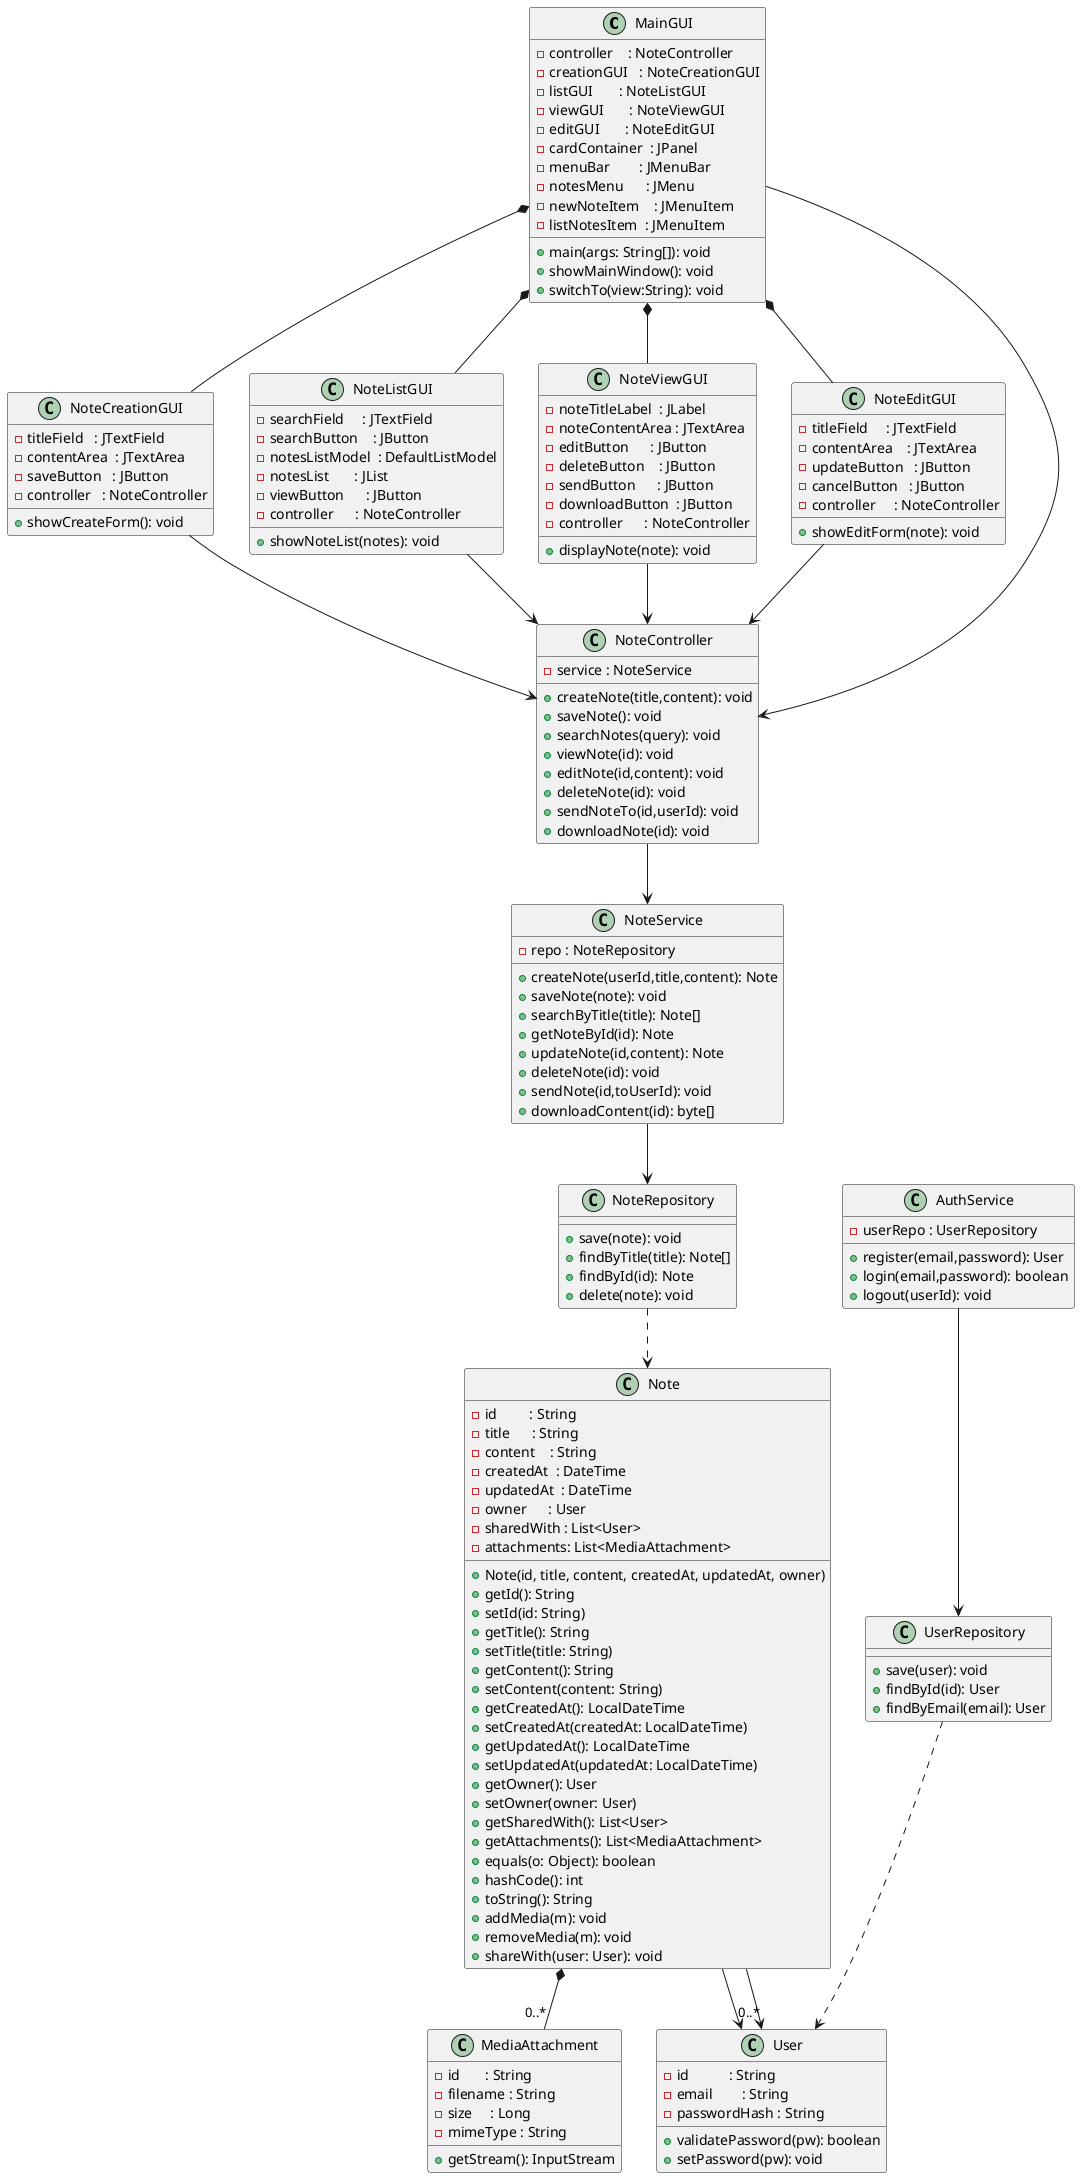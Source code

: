 @startuml
class MainGUI {
  - controller    : NoteController
  - creationGUI   : NoteCreationGUI
  - listGUI       : NoteListGUI
  - viewGUI       : NoteViewGUI
  - editGUI       : NoteEditGUI
  - cardContainer  : JPanel
  - menuBar        : JMenuBar
  - notesMenu      : JMenu
  - newNoteItem    : JMenuItem
  - listNotesItem  : JMenuItem
  + main(args: String[]): void
  + showMainWindow(): void
  + switchTo(view:String): void
}

class NoteCreationGUI {
  - titleField   : JTextField
  - contentArea  : JTextArea
  - saveButton   : JButton
  - controller   : NoteController
  + showCreateForm(): void
}

class NoteListGUI {
  - searchField     : JTextField
  - searchButton    : JButton
  - notesListModel  : DefaultListModel
  - notesList       : JList
  - viewButton      : JButton
  - controller      : NoteController
  + showNoteList(notes): void
}

class NoteViewGUI {
  - noteTitleLabel  : JLabel
  - noteContentArea : JTextArea
  - editButton      : JButton
  - deleteButton    : JButton
  - sendButton      : JButton
  - downloadButton  : JButton
  - controller      : NoteController
  + displayNote(note): void
}

class NoteEditGUI {
  - titleField     : JTextField
  - contentArea    : JTextArea
  - updateButton   : JButton
  - cancelButton   : JButton
  - controller     : NoteController
  + showEditForm(note): void
}

class NoteController {
  - service : NoteService
  + createNote(title,content): void
  + saveNote(): void
  + searchNotes(query): void
  + viewNote(id): void
  + editNote(id,content): void
  + deleteNote(id): void
  + sendNoteTo(id,userId): void
  + downloadNote(id): void
}

class NoteService {
  - repo : NoteRepository
  + createNote(userId,title,content): Note
  + saveNote(note): void
  + searchByTitle(title): Note[]
  + getNoteById(id): Note
  + updateNote(id,content): Note
  + deleteNote(id): void
  + sendNote(id,toUserId): void
  + downloadContent(id): byte[]
}

class NoteRepository {
  + save(note): void
  + findByTitle(title): Note[]
  + findById(id): Note
  + delete(note): void
}

class Note {
  - id         : String
  - title      : String
  - content    : String
  - createdAt  : DateTime
  - updatedAt  : DateTime
  - owner      : User
  - sharedWith : List<User>
  - attachments: List<MediaAttachment>
  + Note(id, title, content, createdAt, updatedAt, owner)
  + getId(): String
  + setId(id: String)
  + getTitle(): String
  + setTitle(title: String)
  + getContent(): String
  + setContent(content: String)
  + getCreatedAt(): LocalDateTime
  + setCreatedAt(createdAt: LocalDateTime)
  + getUpdatedAt(): LocalDateTime
  + setUpdatedAt(updatedAt: LocalDateTime)
  + getOwner(): User
  + setOwner(owner: User)
  + getSharedWith(): List<User>
  + getAttachments(): List<MediaAttachment>
  + equals(o: Object): boolean
  + hashCode(): int
  + toString(): String
  + addMedia(m): void
  + removeMedia(m): void
  + shareWith(user: User): void
}

class MediaAttachment {
  - id       : String
  - filename : String
  - size     : Long
  - mimeType : String
  + getStream(): InputStream
}

class User {
  - id           : String
  - email        : String
  - passwordHash : String
  + validatePassword(pw): boolean
  + setPassword(pw): void
}

class AuthService {
  - userRepo : UserRepository
  + register(email,password): User
  + login(email,password): boolean
  + logout(userId): void
}

class UserRepository {
  + save(user): void
  + findById(id): User
  + findByEmail(email): User
}

MainGUI *-- NoteCreationGUI
MainGUI *-- NoteListGUI
MainGUI *-- NoteViewGUI
MainGUI *-- NoteEditGUI
MainGUI --> NoteController

NoteCreationGUI --> NoteController
NoteListGUI     --> NoteController
NoteViewGUI     --> NoteController
NoteEditGUI     --> NoteController

NoteController --> NoteService
NoteService    --> NoteRepository
NoteRepository ..> Note

Note *-- "0..*" MediaAttachment
Note --> User
Note --> "0..*" User

AuthService --> UserRepository
UserRepository ..> User
@enduml